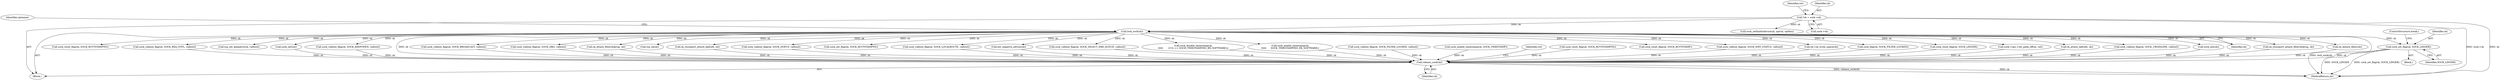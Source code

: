 digraph "0_linux_b98b0bc8c431e3ceb4b26b0dfc8db509518fb290@pointer" {
"1000416" [label="(Call,sock_set_flag(sk, SOCK_LINGER))"];
"1000159" [label="(Call,lock_sock(sk))"];
"1000115" [label="(Call,*sk = sock->sk)"];
"1000886" [label="(Call,release_sock(sk))"];
"1000465" [label="(Call,sock_reset_flag(sk, SOCK_RCVTSTAMP))"];
"1000731" [label="(Call,sock_valbool_flag(sk, SOCK_FILTER_LOCKED, valbool))"];
"1000419" [label="(ControlStructure,break;)"];
"1000214" [label="(Call,sock_valbool_flag(sk, SOCK_BROADCAST, valbool))"];
"1000176" [label="(Call,sock_valbool_flag(sk, SOCK_DBG, valbool))"];
"1000460" [label="(Call,sock_enable_timestamp(sk, SOCK_TIMESTAMP))"];
"1000160" [label="(Identifier,sk)"];
"1000162" [label="(Identifier,optname)"];
"1000339" [label="(Call,sock_net(sk))"];
"1000616" [label="(Call,sk_attach_filter(&fprog, sk))"];
"1000708" [label="(Call,sk_reuseport_attach_bpf(ufd, sk))"];
"1000450" [label="(Call,sock_reset_flag(sk, SOCK_RCVTSTAMPNS))"];
"1000804" [label="(Call,sock_valbool_flag(sk, SOCK_NOFCS, valbool))"];
"1000306" [label="(Call,tcp_set_keepalive(sk, valbool))"];
"1000208" [label="(Call,sock_valbool_flag(sk, SOCK_LOCALROUTE, valbool))"];
"1000877" [label="(Call,dst_negative_advice(sk))"];
"1000810" [label="(Call,sock_valbool_flag(sk, SOCK_SELECT_ERR_QUEUE, valbool))"];
"1000552" [label="(Call,sock_disable_timestamp(sk,\n\t\t\t\t\t       (1UL << SOCK_TIMESTAMPING_RX_SOFTWARE)))"];
"1000780" [label="(Call,sock_valbool_flag(sk, SOCK_WIFI_STATUS, valbool))"];
"1000548" [label="(Call,sock_enable_timestamp(sk,\n\t\t\t\t\t      SOCK_TIMESTAMPING_RX_SOFTWARE))"];
"1000529" [label="(Call,tcp_sk(sk))"];
"1000125" [label="(Identifier,ret)"];
"1000388" [label="(Block,)"];
"1000242" [label="(Call,sk->sk_write_space(sk))"];
"1000159" [label="(Call,lock_sock(sk))"];
"1000417" [label="(Identifier,sk)"];
"1000418" [label="(Identifier,SOCK_LINGER)"];
"1000115" [label="(Call,*sk = sock->sk)"];
"1000721" [label="(Call,sock_flag(sk, SOCK_FILTER_LOCKED))"];
"1000889" [label="(Identifier,ret)"];
"1000132" [label="(Call,sock_setbindtodevice(sk, optval, optlen))"];
"1000454" [label="(Call,sock_set_flag(sk, SOCK_RCVTSTAMPNS))"];
"1000416" [label="(Call,sock_set_flag(sk, SOCK_LINGER))"];
"1000384" [label="(Call,sock_reset_flag(sk, SOCK_LINGER))"];
"1000468" [label="(Call,sock_reset_flag(sk, SOCK_RCVTSTAMPNS))"];
"1000794" [label="(Call,sock->ops->set_peek_off(sk, val))"];
"1000116" [label="(Identifier,sk)"];
"1000647" [label="(Call,sk_attach_bpf(ufd, sk))"];
"1000113" [label="(Block,)"];
"1000315" [label="(Call,sock_valbool_flag(sk, SOCK_URGINLINE, valbool))"];
"1000890" [label="(MethodReturn,int)"];
"1000677" [label="(Call,sk_reuseport_attach_filter(&fprog, sk))"];
"1000887" [label="(Identifier,sk)"];
"1000715" [label="(Call,sk_detach_filter(sk))"];
"1000774" [label="(Call,sock_valbool_flag(sk, SOCK_RXQ_OVFL, valbool))"];
"1000886" [label="(Call,release_sock(sk))"];
"1000117" [label="(Call,sock->sk)"];
"1000758" [label="(Call,sock_net(sk))"];
"1000309" [label="(Call,sock_valbool_flag(sk, SOCK_KEEPOPEN, valbool))"];
"1000416" -> "1000388"  [label="AST: "];
"1000416" -> "1000418"  [label="CFG: "];
"1000417" -> "1000416"  [label="AST: "];
"1000418" -> "1000416"  [label="AST: "];
"1000419" -> "1000416"  [label="CFG: "];
"1000416" -> "1000890"  [label="DDG: SOCK_LINGER"];
"1000416" -> "1000890"  [label="DDG: sock_set_flag(sk, SOCK_LINGER)"];
"1000159" -> "1000416"  [label="DDG: sk"];
"1000416" -> "1000886"  [label="DDG: sk"];
"1000159" -> "1000113"  [label="AST: "];
"1000159" -> "1000160"  [label="CFG: "];
"1000160" -> "1000159"  [label="AST: "];
"1000162" -> "1000159"  [label="CFG: "];
"1000159" -> "1000890"  [label="DDG: lock_sock(sk)"];
"1000115" -> "1000159"  [label="DDG: sk"];
"1000159" -> "1000176"  [label="DDG: sk"];
"1000159" -> "1000208"  [label="DDG: sk"];
"1000159" -> "1000214"  [label="DDG: sk"];
"1000159" -> "1000242"  [label="DDG: sk"];
"1000159" -> "1000306"  [label="DDG: sk"];
"1000159" -> "1000309"  [label="DDG: sk"];
"1000159" -> "1000315"  [label="DDG: sk"];
"1000159" -> "1000339"  [label="DDG: sk"];
"1000159" -> "1000384"  [label="DDG: sk"];
"1000159" -> "1000450"  [label="DDG: sk"];
"1000159" -> "1000454"  [label="DDG: sk"];
"1000159" -> "1000465"  [label="DDG: sk"];
"1000159" -> "1000529"  [label="DDG: sk"];
"1000159" -> "1000548"  [label="DDG: sk"];
"1000159" -> "1000552"  [label="DDG: sk"];
"1000159" -> "1000616"  [label="DDG: sk"];
"1000159" -> "1000647"  [label="DDG: sk"];
"1000159" -> "1000677"  [label="DDG: sk"];
"1000159" -> "1000708"  [label="DDG: sk"];
"1000159" -> "1000715"  [label="DDG: sk"];
"1000159" -> "1000721"  [label="DDG: sk"];
"1000159" -> "1000758"  [label="DDG: sk"];
"1000159" -> "1000774"  [label="DDG: sk"];
"1000159" -> "1000780"  [label="DDG: sk"];
"1000159" -> "1000794"  [label="DDG: sk"];
"1000159" -> "1000804"  [label="DDG: sk"];
"1000159" -> "1000810"  [label="DDG: sk"];
"1000159" -> "1000877"  [label="DDG: sk"];
"1000159" -> "1000886"  [label="DDG: sk"];
"1000115" -> "1000113"  [label="AST: "];
"1000115" -> "1000117"  [label="CFG: "];
"1000116" -> "1000115"  [label="AST: "];
"1000117" -> "1000115"  [label="AST: "];
"1000125" -> "1000115"  [label="CFG: "];
"1000115" -> "1000890"  [label="DDG: sock->sk"];
"1000115" -> "1000890"  [label="DDG: sk"];
"1000115" -> "1000132"  [label="DDG: sk"];
"1000886" -> "1000113"  [label="AST: "];
"1000886" -> "1000887"  [label="CFG: "];
"1000887" -> "1000886"  [label="AST: "];
"1000889" -> "1000886"  [label="CFG: "];
"1000886" -> "1000890"  [label="DDG: release_sock(sk)"];
"1000886" -> "1000890"  [label="DDG: sk"];
"1000877" -> "1000886"  [label="DDG: sk"];
"1000208" -> "1000886"  [label="DDG: sk"];
"1000780" -> "1000886"  [label="DDG: sk"];
"1000677" -> "1000886"  [label="DDG: sk"];
"1000315" -> "1000886"  [label="DDG: sk"];
"1000794" -> "1000886"  [label="DDG: sk"];
"1000758" -> "1000886"  [label="DDG: sk"];
"1000721" -> "1000886"  [label="DDG: sk"];
"1000731" -> "1000886"  [label="DDG: sk"];
"1000548" -> "1000886"  [label="DDG: sk"];
"1000309" -> "1000886"  [label="DDG: sk"];
"1000804" -> "1000886"  [label="DDG: sk"];
"1000460" -> "1000886"  [label="DDG: sk"];
"1000552" -> "1000886"  [label="DDG: sk"];
"1000715" -> "1000886"  [label="DDG: sk"];
"1000708" -> "1000886"  [label="DDG: sk"];
"1000468" -> "1000886"  [label="DDG: sk"];
"1000810" -> "1000886"  [label="DDG: sk"];
"1000647" -> "1000886"  [label="DDG: sk"];
"1000339" -> "1000886"  [label="DDG: sk"];
"1000616" -> "1000886"  [label="DDG: sk"];
"1000214" -> "1000886"  [label="DDG: sk"];
"1000176" -> "1000886"  [label="DDG: sk"];
"1000774" -> "1000886"  [label="DDG: sk"];
"1000242" -> "1000886"  [label="DDG: sk"];
"1000384" -> "1000886"  [label="DDG: sk"];
}
